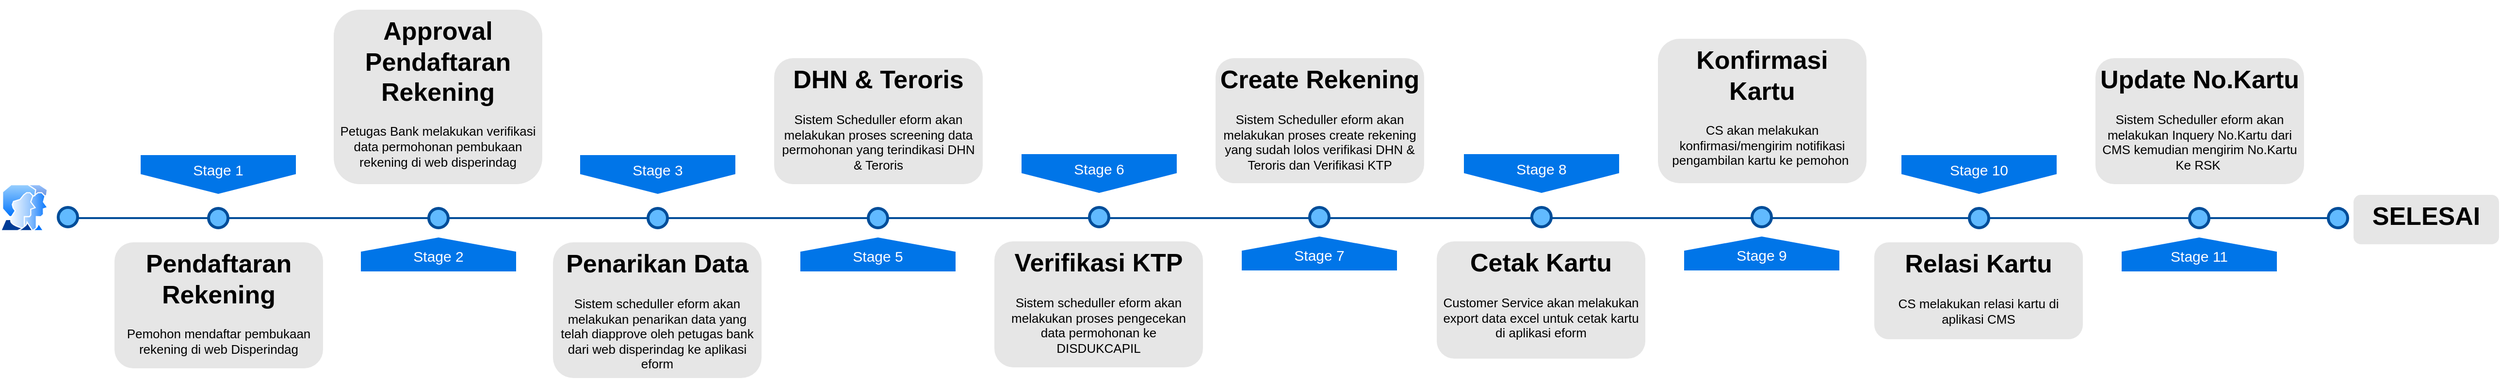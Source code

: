 <mxfile version="24.4.6" type="github">
  <diagram name="Page-1" id="82e54ff1-d628-8f03-85c4-9753963a91cd">
    <mxGraphModel dx="880" dy="478" grid="1" gridSize="10" guides="1" tooltips="1" connect="1" arrows="1" fold="1" page="1" pageScale="1" pageWidth="1100" pageHeight="850" background="none" math="0" shadow="0">
      <root>
        <mxCell id="0" />
        <mxCell id="1" parent="0" />
        <mxCell id="4ec97bd9e5d20128-1" value="" style="line;strokeWidth=2;html=1;fillColor=none;fontSize=28;fontColor=#004D99;strokeColor=#004D99;" parent="1" vertex="1">
          <mxGeometry x="75" y="400" width="2350" height="10" as="geometry" />
        </mxCell>
        <mxCell id="4ec97bd9e5d20128-5" value="Stage 1" style="shape=offPageConnector;whiteSpace=wrap;html=1;fillColor=#0075E8;fontSize=15;fontColor=#FFFFFF;size=0.509;verticalAlign=top;strokeColor=none;" parent="1" vertex="1">
          <mxGeometry x="155" y="340" width="160" height="40" as="geometry" />
        </mxCell>
        <mxCell id="4ec97bd9e5d20128-6" value="&lt;span&gt;Stage 3&lt;/span&gt;" style="shape=offPageConnector;whiteSpace=wrap;html=1;fillColor=#0075E8;fontSize=15;fontColor=#FFFFFF;size=0.509;verticalAlign=top;strokeColor=none;" parent="1" vertex="1">
          <mxGeometry x="608" y="340" width="160" height="40" as="geometry" />
        </mxCell>
        <mxCell id="4ec97bd9e5d20128-7" value="&lt;span&gt;Stage 2&lt;/span&gt;" style="shape=offPageConnector;whiteSpace=wrap;html=1;fillColor=#0075E8;fontSize=15;fontColor=#FFFFFF;size=0.418;flipV=1;verticalAlign=bottom;strokeColor=none;spacingBottom=4;" parent="1" vertex="1">
          <mxGeometry x="382" y="425" width="160" height="35" as="geometry" />
        </mxCell>
        <mxCell id="4ec97bd9e5d20128-8" value="&lt;span&gt;Stage 5&lt;/span&gt;" style="shape=offPageConnector;whiteSpace=wrap;html=1;fillColor=#0075E8;fontSize=15;fontColor=#FFFFFF;size=0.418;flipV=1;verticalAlign=bottom;strokeColor=none;spacingBottom=4;" parent="1" vertex="1">
          <mxGeometry x="835" y="425" width="160" height="35" as="geometry" />
        </mxCell>
        <mxCell id="4ec97bd9e5d20128-9" value="" style="ellipse;whiteSpace=wrap;html=1;fillColor=#61BAFF;fontSize=28;fontColor=#004D99;strokeWidth=3;strokeColor=#004D99;" parent="1" vertex="1">
          <mxGeometry x="225" y="395" width="20" height="20" as="geometry" />
        </mxCell>
        <mxCell id="4ec97bd9e5d20128-10" value="" style="ellipse;whiteSpace=wrap;html=1;fillColor=#61BAFF;fontSize=28;fontColor=#004D99;strokeWidth=3;strokeColor=#004D99;" parent="1" vertex="1">
          <mxGeometry x="452" y="395" width="20" height="20" as="geometry" />
        </mxCell>
        <mxCell id="4ec97bd9e5d20128-11" value="" style="ellipse;whiteSpace=wrap;html=1;fillColor=#61BAFF;fontSize=28;fontColor=#004D99;strokeWidth=3;strokeColor=#004D99;" parent="1" vertex="1">
          <mxGeometry x="678" y="395" width="20" height="20" as="geometry" />
        </mxCell>
        <mxCell id="4ec97bd9e5d20128-13" value="" style="ellipse;whiteSpace=wrap;html=1;fillColor=#61BAFF;fontSize=28;fontColor=#004D99;strokeWidth=3;strokeColor=#004D99;" parent="1" vertex="1">
          <mxGeometry x="905" y="395" width="20" height="20" as="geometry" />
        </mxCell>
        <mxCell id="4ec97bd9e5d20128-14" value="&lt;h1&gt;Pendaftaran Rekening&lt;/h1&gt;&lt;p&gt;Pemohon mendaftar pembukaan rekening di web Disperindag&lt;/p&gt;" style="text;html=1;spacing=5;spacingTop=-20;whiteSpace=wrap;overflow=hidden;strokeColor=none;strokeWidth=3;fillColor=#E6E6E6;fontSize=13;fontColor=#000000;align=center;rounded=1;" parent="1" vertex="1">
          <mxGeometry x="128" y="430" width="215" height="130" as="geometry" />
        </mxCell>
        <mxCell id="4ec97bd9e5d20128-16" value="&lt;h1&gt;Approval Pendaftaran Rekening&lt;/h1&gt;&lt;p&gt;Petugas Bank melakukan verifikasi data permohonan pembukaan rekening di web disperindag&lt;/p&gt;" style="text;html=1;spacing=5;spacingTop=-20;whiteSpace=wrap;overflow=hidden;strokeColor=none;strokeWidth=3;fillColor=#E6E6E6;fontSize=13;fontColor=#000000;align=center;rounded=1;" parent="1" vertex="1">
          <mxGeometry x="354" y="190" width="215" height="180" as="geometry" />
        </mxCell>
        <mxCell id="4ec97bd9e5d20128-17" value="&lt;h1&gt;&amp;nbsp;Penarikan Data&amp;nbsp;&lt;/h1&gt;&lt;p&gt;Sistem scheduller eform akan melakukan penarikan data yang telah diapprove oleh petugas bank dari web disperindag ke aplikasi eform&lt;/p&gt;" style="text;html=1;spacing=5;spacingTop=-20;whiteSpace=wrap;overflow=hidden;strokeColor=none;strokeWidth=3;fillColor=#E6E6E6;fontSize=13;fontColor=#000000;align=center;rounded=1;" parent="1" vertex="1">
          <mxGeometry x="580" y="430" width="215" height="140" as="geometry" />
        </mxCell>
        <mxCell id="4ec97bd9e5d20128-18" value="&lt;h1&gt;DHN &amp;amp; Teroris&lt;/h1&gt;&lt;p&gt;Sistem Scheduller eform akan melakukan proses&amp;nbsp;screening data permohonan yang terindikasi DHN &amp;amp; Teroris&lt;/p&gt;" style="text;html=1;spacing=5;spacingTop=-20;whiteSpace=wrap;overflow=hidden;strokeColor=none;strokeWidth=3;fillColor=#E6E6E6;fontSize=13;fontColor=#000000;align=center;rounded=1;" parent="1" vertex="1">
          <mxGeometry x="808" y="240" width="215" height="130" as="geometry" />
        </mxCell>
        <mxCell id="F7tV-mpWZa9fraZC_7Pp-1" value="" style="image;aspect=fixed;perimeter=ellipsePerimeter;html=1;align=center;shadow=0;dashed=0;spacingTop=3;image=img/lib/active_directory/user_accounts.svg;" vertex="1" parent="1">
          <mxGeometry x="10" y="370" width="50" height="48.5" as="geometry" />
        </mxCell>
        <mxCell id="F7tV-mpWZa9fraZC_7Pp-2" value="&lt;span&gt;Stage 6&lt;/span&gt;" style="shape=offPageConnector;whiteSpace=wrap;html=1;fillColor=#0075E8;fontSize=15;fontColor=#FFFFFF;size=0.509;verticalAlign=top;strokeColor=none;" vertex="1" parent="1">
          <mxGeometry x="1063" y="339" width="160" height="40" as="geometry" />
        </mxCell>
        <mxCell id="F7tV-mpWZa9fraZC_7Pp-3" value="&lt;span&gt;Stage 7&lt;/span&gt;" style="shape=offPageConnector;whiteSpace=wrap;html=1;fillColor=#0075E8;fontSize=15;fontColor=#FFFFFF;size=0.418;flipV=1;verticalAlign=bottom;strokeColor=none;spacingBottom=4;" vertex="1" parent="1">
          <mxGeometry x="1290" y="424" width="160" height="35" as="geometry" />
        </mxCell>
        <mxCell id="F7tV-mpWZa9fraZC_7Pp-4" value="" style="ellipse;whiteSpace=wrap;html=1;fillColor=#61BAFF;fontSize=28;fontColor=#004D99;strokeWidth=3;strokeColor=#004D99;" vertex="1" parent="1">
          <mxGeometry x="1133" y="394" width="20" height="20" as="geometry" />
        </mxCell>
        <mxCell id="F7tV-mpWZa9fraZC_7Pp-5" value="" style="ellipse;whiteSpace=wrap;html=1;fillColor=#61BAFF;fontSize=28;fontColor=#004D99;strokeWidth=3;strokeColor=#004D99;" vertex="1" parent="1">
          <mxGeometry x="1360" y="394" width="20" height="20" as="geometry" />
        </mxCell>
        <mxCell id="F7tV-mpWZa9fraZC_7Pp-6" value="&lt;h1&gt;&amp;nbsp;Verifikasi KTP&amp;nbsp;&lt;/h1&gt;&lt;p&gt;Sistem scheduller eform akan melakukan proses pengecekan data permohonan ke DISDUKCAPIL&lt;/p&gt;" style="text;html=1;spacing=5;spacingTop=-20;whiteSpace=wrap;overflow=hidden;strokeColor=none;strokeWidth=3;fillColor=#E6E6E6;fontSize=13;fontColor=#000000;align=center;rounded=1;" vertex="1" parent="1">
          <mxGeometry x="1035" y="429" width="215" height="130" as="geometry" />
        </mxCell>
        <mxCell id="F7tV-mpWZa9fraZC_7Pp-7" value="&lt;h1&gt;Create Rekening&lt;/h1&gt;&lt;p&gt;Sistem Scheduller eform akan melakukan proses create rekening yang sudah lolos verifikasi DHN &amp;amp; Teroris dan Verifikasi KTP&lt;/p&gt;" style="text;html=1;spacing=5;spacingTop=-20;whiteSpace=wrap;overflow=hidden;strokeColor=none;strokeWidth=3;fillColor=#E6E6E6;fontSize=13;fontColor=#000000;align=center;rounded=1;" vertex="1" parent="1">
          <mxGeometry x="1263" y="240" width="215" height="129" as="geometry" />
        </mxCell>
        <mxCell id="F7tV-mpWZa9fraZC_7Pp-8" value="&lt;span&gt;Stage 8&lt;/span&gt;" style="shape=offPageConnector;whiteSpace=wrap;html=1;fillColor=#0075E8;fontSize=15;fontColor=#FFFFFF;size=0.509;verticalAlign=top;strokeColor=none;" vertex="1" parent="1">
          <mxGeometry x="1519" y="339" width="160" height="40" as="geometry" />
        </mxCell>
        <mxCell id="F7tV-mpWZa9fraZC_7Pp-9" value="&lt;span&gt;Stage 9&lt;/span&gt;" style="shape=offPageConnector;whiteSpace=wrap;html=1;fillColor=#0075E8;fontSize=15;fontColor=#FFFFFF;size=0.418;flipV=1;verticalAlign=bottom;strokeColor=none;spacingBottom=4;" vertex="1" parent="1">
          <mxGeometry x="1746" y="424" width="160" height="35" as="geometry" />
        </mxCell>
        <mxCell id="F7tV-mpWZa9fraZC_7Pp-10" value="" style="ellipse;whiteSpace=wrap;html=1;fillColor=#61BAFF;fontSize=28;fontColor=#004D99;strokeWidth=3;strokeColor=#004D99;" vertex="1" parent="1">
          <mxGeometry x="1589" y="394" width="20" height="20" as="geometry" />
        </mxCell>
        <mxCell id="F7tV-mpWZa9fraZC_7Pp-11" value="" style="ellipse;whiteSpace=wrap;html=1;fillColor=#61BAFF;fontSize=28;fontColor=#004D99;strokeWidth=3;strokeColor=#004D99;" vertex="1" parent="1">
          <mxGeometry x="1816" y="394" width="20" height="20" as="geometry" />
        </mxCell>
        <mxCell id="F7tV-mpWZa9fraZC_7Pp-12" value="&lt;h1&gt;&amp;nbsp;Cetak Kartu&amp;nbsp;&lt;/h1&gt;&lt;p&gt;Customer Service akan melakukan export data excel untuk cetak kartu di aplikasi eform&lt;/p&gt;" style="text;html=1;spacing=5;spacingTop=-20;whiteSpace=wrap;overflow=hidden;strokeColor=none;strokeWidth=3;fillColor=#E6E6E6;fontSize=13;fontColor=#000000;align=center;rounded=1;" vertex="1" parent="1">
          <mxGeometry x="1491" y="429" width="215" height="121" as="geometry" />
        </mxCell>
        <mxCell id="F7tV-mpWZa9fraZC_7Pp-13" value="&lt;h1&gt;Konfirmasi Kartu&lt;/h1&gt;&lt;p&gt;CS akan melakukan konfirmasi/mengirim notifikasi pengambilan kartu ke pemohon&amp;nbsp;&lt;/p&gt;" style="text;html=1;spacing=5;spacingTop=-20;whiteSpace=wrap;overflow=hidden;strokeColor=none;strokeWidth=3;fillColor=#E6E6E6;fontSize=13;fontColor=#000000;align=center;rounded=1;" vertex="1" parent="1">
          <mxGeometry x="1719" y="220" width="215" height="149" as="geometry" />
        </mxCell>
        <mxCell id="F7tV-mpWZa9fraZC_7Pp-14" value="&lt;span&gt;Stage 10&lt;/span&gt;" style="shape=offPageConnector;whiteSpace=wrap;html=1;fillColor=#0075E8;fontSize=15;fontColor=#FFFFFF;size=0.509;verticalAlign=top;strokeColor=none;" vertex="1" parent="1">
          <mxGeometry x="1970" y="340" width="160" height="40" as="geometry" />
        </mxCell>
        <mxCell id="F7tV-mpWZa9fraZC_7Pp-15" value="&lt;span&gt;Stage 11&lt;/span&gt;" style="shape=offPageConnector;whiteSpace=wrap;html=1;fillColor=#0075E8;fontSize=15;fontColor=#FFFFFF;size=0.418;flipV=1;verticalAlign=bottom;strokeColor=none;spacingBottom=4;" vertex="1" parent="1">
          <mxGeometry x="2197" y="425" width="160" height="35" as="geometry" />
        </mxCell>
        <mxCell id="F7tV-mpWZa9fraZC_7Pp-16" value="" style="ellipse;whiteSpace=wrap;html=1;fillColor=#61BAFF;fontSize=28;fontColor=#004D99;strokeWidth=3;strokeColor=#004D99;" vertex="1" parent="1">
          <mxGeometry x="2040" y="395" width="20" height="20" as="geometry" />
        </mxCell>
        <mxCell id="F7tV-mpWZa9fraZC_7Pp-17" value="" style="ellipse;whiteSpace=wrap;html=1;fillColor=#61BAFF;fontSize=28;fontColor=#004D99;strokeWidth=3;strokeColor=#004D99;" vertex="1" parent="1">
          <mxGeometry x="2267" y="395" width="20" height="20" as="geometry" />
        </mxCell>
        <mxCell id="F7tV-mpWZa9fraZC_7Pp-18" value="&lt;h1&gt;&amp;nbsp;Relasi Kartu&amp;nbsp;&lt;/h1&gt;&lt;p&gt;CS melakukan relasi kartu di aplikasi CMS&lt;/p&gt;" style="text;html=1;spacing=5;spacingTop=-20;whiteSpace=wrap;overflow=hidden;strokeColor=none;strokeWidth=3;fillColor=#E6E6E6;fontSize=13;fontColor=#000000;align=center;rounded=1;" vertex="1" parent="1">
          <mxGeometry x="1942" y="430" width="215" height="100" as="geometry" />
        </mxCell>
        <mxCell id="F7tV-mpWZa9fraZC_7Pp-19" value="&lt;h1&gt;Update No.Kartu&lt;/h1&gt;&lt;p&gt;Sistem Scheduller eform akan melakukan Inquery No.Kartu dari CMS kemudian mengirim No.Kartu Ke RSK&amp;nbsp;&lt;/p&gt;" style="text;html=1;spacing=5;spacingTop=-20;whiteSpace=wrap;overflow=hidden;strokeColor=none;strokeWidth=3;fillColor=#E6E6E6;fontSize=13;fontColor=#000000;align=center;rounded=1;" vertex="1" parent="1">
          <mxGeometry x="2170" y="240" width="215" height="130" as="geometry" />
        </mxCell>
        <mxCell id="F7tV-mpWZa9fraZC_7Pp-20" value="&lt;h1&gt;SELESAI&lt;/h1&gt;" style="text;html=1;spacing=5;spacingTop=-20;whiteSpace=wrap;overflow=hidden;strokeColor=none;strokeWidth=3;fillColor=#E6E6E6;fontSize=13;fontColor=#000000;align=center;rounded=1;" vertex="1" parent="1">
          <mxGeometry x="2436" y="381" width="150" height="51" as="geometry" />
        </mxCell>
        <mxCell id="F7tV-mpWZa9fraZC_7Pp-21" value="" style="ellipse;whiteSpace=wrap;html=1;fillColor=#61BAFF;fontSize=28;fontColor=#004D99;strokeWidth=3;strokeColor=#004D99;" vertex="1" parent="1">
          <mxGeometry x="2410" y="395" width="20" height="20" as="geometry" />
        </mxCell>
        <mxCell id="F7tV-mpWZa9fraZC_7Pp-22" value="" style="ellipse;whiteSpace=wrap;html=1;fillColor=#61BAFF;fontSize=28;fontColor=#004D99;strokeWidth=3;strokeColor=#004D99;" vertex="1" parent="1">
          <mxGeometry x="70" y="394" width="20" height="20" as="geometry" />
        </mxCell>
      </root>
    </mxGraphModel>
  </diagram>
</mxfile>
